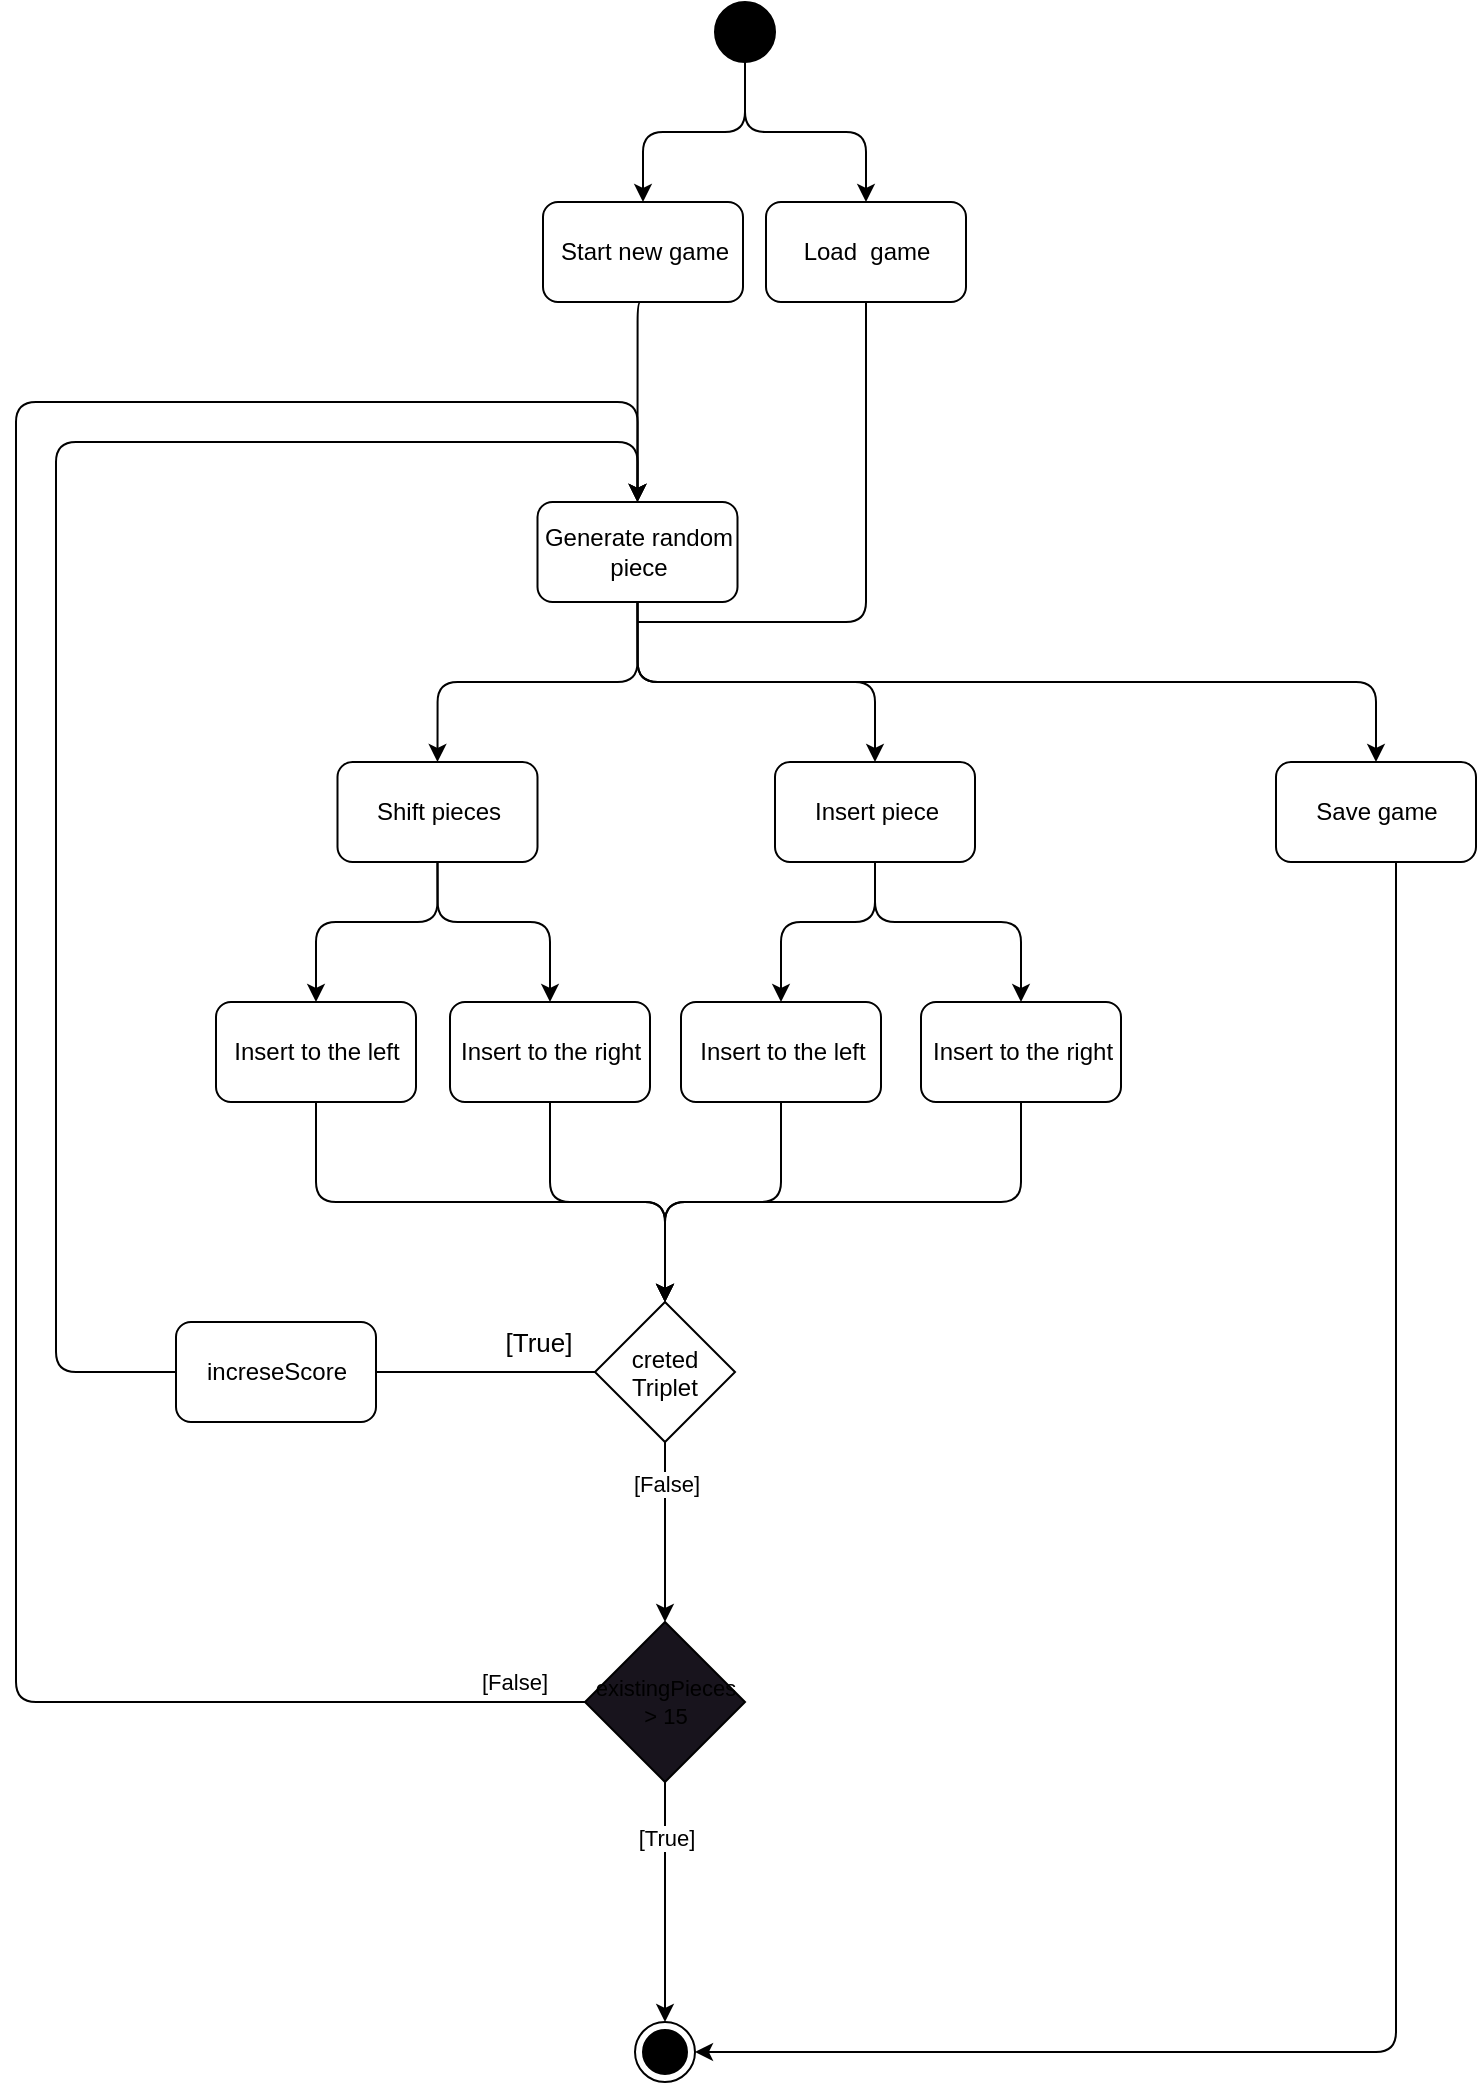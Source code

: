 <mxfile>
    <diagram id="9pRPVDFO2S-TlXPmKw_i" name="Page-1">
        <mxGraphModel dx="641" dy="578" grid="1" gridSize="10" guides="1" tooltips="1" connect="1" arrows="1" fold="1" page="1" pageScale="1" pageWidth="850" pageHeight="1100" math="0" shadow="0">
            <root>
                <mxCell id="0"/>
                <mxCell id="1" parent="0"/>
                <mxCell id="49" value="" style="edgeStyle=orthogonalEdgeStyle;html=1;fontSize=13;exitX=0.5;exitY=1;exitDx=0;exitDy=0;" edge="1" parent="1" source="2" target="4">
                    <mxGeometry relative="1" as="geometry"/>
                </mxCell>
                <mxCell id="50" style="edgeStyle=orthogonalEdgeStyle;html=1;entryX=0.5;entryY=0;entryDx=0;entryDy=0;fontSize=13;exitX=0.5;exitY=1;exitDx=0;exitDy=0;" edge="1" parent="1" source="2" target="3">
                    <mxGeometry relative="1" as="geometry"/>
                </mxCell>
                <mxCell id="2" value="" style="ellipse;fillColor=strokeColor;" parent="1" vertex="1">
                    <mxGeometry x="399.5" y="20" width="30" height="30" as="geometry"/>
                </mxCell>
                <mxCell id="10" style="edgeStyle=orthogonalEdgeStyle;html=1;entryX=0.5;entryY=0;entryDx=0;entryDy=0;exitX=0.5;exitY=1;exitDx=0;exitDy=0;" edge="1" parent="1" source="3" target="7">
                    <mxGeometry relative="1" as="geometry">
                        <mxPoint x="340" y="180" as="sourcePoint"/>
                        <Array as="points">
                            <mxPoint x="361" y="170"/>
                        </Array>
                    </mxGeometry>
                </mxCell>
                <mxCell id="3" value="Start new game" style="html=1;dashed=0;whitespace=wrap;rounded=1;glass=0;shadow=0;" parent="1" vertex="1">
                    <mxGeometry x="313.5" y="120" width="100" height="50" as="geometry"/>
                </mxCell>
                <mxCell id="21" style="edgeStyle=orthogonalEdgeStyle;html=1;endArrow=none;endFill=0;exitX=0.5;exitY=1;exitDx=0;exitDy=0;" edge="1" parent="1" source="4">
                    <mxGeometry relative="1" as="geometry">
                        <mxPoint x="456.802" y="170" as="sourcePoint"/>
                        <mxPoint x="361" y="330" as="targetPoint"/>
                        <Array as="points">
                            <mxPoint x="475" y="330"/>
                        </Array>
                    </mxGeometry>
                </mxCell>
                <mxCell id="4" value="Load&amp;nbsp; game" style="html=1;dashed=0;whitespace=wrap;rounded=1;glass=0;shadow=0;" parent="1" vertex="1">
                    <mxGeometry x="425" y="120" width="100" height="50" as="geometry"/>
                </mxCell>
                <mxCell id="11" style="edgeStyle=orthogonalEdgeStyle;html=1;entryX=0.5;entryY=0;entryDx=0;entryDy=0;exitX=0.5;exitY=1;exitDx=0;exitDy=0;" edge="1" parent="1" source="7" target="8">
                    <mxGeometry relative="1" as="geometry">
                        <mxPoint x="307.571" y="320" as="sourcePoint"/>
                        <mxPoint x="307.5" y="390" as="targetPoint"/>
                    </mxGeometry>
                </mxCell>
                <mxCell id="12" style="edgeStyle=orthogonalEdgeStyle;html=1;entryX=0.5;entryY=0;entryDx=0;entryDy=0;exitX=0.5;exitY=1;exitDx=0;exitDy=0;" edge="1" parent="1" source="7" target="9">
                    <mxGeometry relative="1" as="geometry">
                        <mxPoint x="307.5" y="320" as="sourcePoint"/>
                        <mxPoint x="442.5" y="390" as="targetPoint"/>
                        <Array as="points">
                            <mxPoint x="361" y="360"/>
                            <mxPoint x="479" y="360"/>
                        </Array>
                    </mxGeometry>
                </mxCell>
                <mxCell id="46" value="" style="edgeStyle=orthogonalEdgeStyle;html=1;fontSize=13;entryX=0.5;entryY=0;entryDx=0;entryDy=0;exitX=0.5;exitY=1;exitDx=0;exitDy=0;" edge="1" parent="1" source="7" target="47">
                    <mxGeometry relative="1" as="geometry">
                        <mxPoint x="660.077" y="390" as="targetPoint"/>
                    </mxGeometry>
                </mxCell>
                <mxCell id="7" value="Generate random &lt;br&gt;piece" style="html=1;dashed=0;whitespace=wrap;rounded=1;glass=0;shadow=0;" vertex="1" parent="1">
                    <mxGeometry x="310.75" y="270" width="100" height="50" as="geometry"/>
                </mxCell>
                <mxCell id="20" style="edgeStyle=orthogonalEdgeStyle;html=1;entryX=0.5;entryY=0;entryDx=0;entryDy=0;exitX=0.5;exitY=1;exitDx=0;exitDy=0;" edge="1" parent="1" source="8" target="19">
                    <mxGeometry relative="1" as="geometry">
                        <Array as="points">
                            <mxPoint x="261" y="480"/>
                            <mxPoint x="200" y="480"/>
                        </Array>
                    </mxGeometry>
                </mxCell>
                <mxCell id="8" value="Shift pieces" style="html=1;dashed=0;whitespace=wrap;rounded=1;glass=0;shadow=0;" vertex="1" parent="1">
                    <mxGeometry x="210.75" y="400" width="100" height="50" as="geometry"/>
                </mxCell>
                <mxCell id="15" style="edgeStyle=orthogonalEdgeStyle;html=1;exitX=0.5;exitY=1;exitDx=0;exitDy=0;entryX=0.5;entryY=0;entryDx=0;entryDy=0;" edge="1" parent="1" source="9" target="14">
                    <mxGeometry relative="1" as="geometry">
                        <Array as="points">
                            <mxPoint x="480" y="480"/>
                            <mxPoint x="433" y="480"/>
                        </Array>
                    </mxGeometry>
                </mxCell>
                <mxCell id="16" style="edgeStyle=orthogonalEdgeStyle;html=1;entryX=0.5;entryY=0;entryDx=0;entryDy=0;" edge="1" parent="1" source="9" target="13">
                    <mxGeometry relative="1" as="geometry">
                        <Array as="points">
                            <mxPoint x="480" y="480"/>
                            <mxPoint x="553" y="480"/>
                        </Array>
                    </mxGeometry>
                </mxCell>
                <mxCell id="9" value="Insert piece" style="html=1;dashed=0;whitespace=wrap;rounded=1;glass=0;shadow=0;" vertex="1" parent="1">
                    <mxGeometry x="429.5" y="400" width="100" height="50" as="geometry"/>
                </mxCell>
                <mxCell id="26" style="edgeStyle=orthogonalEdgeStyle;html=1;entryX=0.5;entryY=0;entryDx=0;entryDy=0;" edge="1" parent="1" source="13" target="22">
                    <mxGeometry relative="1" as="geometry">
                        <Array as="points">
                            <mxPoint x="416" y="620"/>
                            <mxPoint x="115" y="620"/>
                        </Array>
                    </mxGeometry>
                </mxCell>
                <mxCell id="13" value="Insert to the right" style="html=1;dashed=0;whitespace=wrap;rounded=1;glass=0;shadow=0;" vertex="1" parent="1">
                    <mxGeometry x="502.5" y="520" width="100" height="50" as="geometry"/>
                </mxCell>
                <mxCell id="25" style="edgeStyle=orthogonalEdgeStyle;html=1;entryX=0.5;entryY=0;entryDx=0;entryDy=0;" edge="1" parent="1" source="14" target="22">
                    <mxGeometry relative="1" as="geometry">
                        <mxPoint x="120" y="650" as="targetPoint"/>
                        <Array as="points">
                            <mxPoint x="433" y="620"/>
                            <mxPoint x="374" y="620"/>
                        </Array>
                    </mxGeometry>
                </mxCell>
                <mxCell id="14" value="Insert to the left" style="html=1;dashed=0;whitespace=wrap;rounded=1;glass=0;shadow=0;" vertex="1" parent="1">
                    <mxGeometry x="382.5" y="520" width="100" height="50" as="geometry"/>
                </mxCell>
                <mxCell id="17" style="edgeStyle=orthogonalEdgeStyle;html=1;entryX=0.5;entryY=0;entryDx=0;entryDy=0;exitX=0.5;exitY=1;exitDx=0;exitDy=0;" edge="1" parent="1" target="18" source="8">
                    <mxGeometry relative="1" as="geometry">
                        <mxPoint x="260" y="580" as="sourcePoint"/>
                        <Array as="points">
                            <mxPoint x="261" y="480"/>
                            <mxPoint x="317" y="480"/>
                        </Array>
                    </mxGeometry>
                </mxCell>
                <mxCell id="24" style="edgeStyle=orthogonalEdgeStyle;html=1;entryX=0.5;entryY=0;entryDx=0;entryDy=0;" edge="1" parent="1" source="18" target="22">
                    <mxGeometry relative="1" as="geometry">
                        <mxPoint x="120" y="670" as="targetPoint"/>
                        <Array as="points">
                            <mxPoint x="317" y="620"/>
                            <mxPoint x="375" y="620"/>
                        </Array>
                    </mxGeometry>
                </mxCell>
                <mxCell id="18" value="Insert to the right" style="html=1;dashed=0;whitespace=wrap;rounded=1;glass=0;shadow=0;" vertex="1" parent="1">
                    <mxGeometry x="267" y="520" width="100" height="50" as="geometry"/>
                </mxCell>
                <mxCell id="23" style="edgeStyle=orthogonalEdgeStyle;html=1;entryX=0.5;entryY=0;entryDx=0;entryDy=0;" edge="1" parent="1" source="19" target="22">
                    <mxGeometry relative="1" as="geometry">
                        <Array as="points">
                            <mxPoint x="200" y="620"/>
                            <mxPoint x="375" y="620"/>
                        </Array>
                    </mxGeometry>
                </mxCell>
                <mxCell id="19" value="Insert to the left" style="html=1;dashed=0;whitespace=wrap;rounded=1;glass=0;shadow=0;" vertex="1" parent="1">
                    <mxGeometry x="150" y="520" width="100" height="50" as="geometry"/>
                </mxCell>
                <mxCell id="27" style="edgeStyle=orthogonalEdgeStyle;html=1;entryX=0.5;entryY=0;entryDx=0;entryDy=0;exitX=0;exitY=0.5;exitDx=0;exitDy=0;" edge="1" parent="1" source="57" target="7">
                    <mxGeometry relative="1" as="geometry">
                        <mxPoint x="10" y="260" as="targetPoint"/>
                        <mxPoint x="120" y="700" as="sourcePoint"/>
                        <Array as="points">
                            <mxPoint x="70" y="705"/>
                            <mxPoint x="70" y="240"/>
                            <mxPoint x="361" y="240"/>
                        </Array>
                    </mxGeometry>
                </mxCell>
                <mxCell id="30" value="" style="edgeStyle=orthogonalEdgeStyle;html=1;" edge="1" parent="1" source="22" target="29">
                    <mxGeometry relative="1" as="geometry"/>
                </mxCell>
                <mxCell id="36" value="[False]" style="edgeLabel;html=1;align=center;verticalAlign=middle;resizable=0;points=[];" vertex="1" connectable="0" parent="30">
                    <mxGeometry x="-0.726" y="-3" relative="1" as="geometry">
                        <mxPoint x="3" y="8" as="offset"/>
                    </mxGeometry>
                </mxCell>
                <mxCell id="22" value="creted&#10;Triplet" style="rhombus;" vertex="1" parent="1">
                    <mxGeometry x="339.5" y="670" width="70" height="70" as="geometry"/>
                </mxCell>
                <mxCell id="34" style="edgeStyle=orthogonalEdgeStyle;html=1;entryX=0.5;entryY=0;entryDx=0;entryDy=0;" edge="1" parent="1" source="29" target="7">
                    <mxGeometry relative="1" as="geometry">
                        <Array as="points">
                            <mxPoint x="50" y="870"/>
                            <mxPoint x="50" y="220"/>
                            <mxPoint x="361" y="220"/>
                        </Array>
                    </mxGeometry>
                </mxCell>
                <mxCell id="35" value="[False]" style="edgeLabel;html=1;align=center;verticalAlign=middle;resizable=0;points=[];" vertex="1" connectable="0" parent="34">
                    <mxGeometry x="-0.952" y="1" relative="1" as="geometry">
                        <mxPoint x="-5" y="-11" as="offset"/>
                    </mxGeometry>
                </mxCell>
                <mxCell id="40" style="edgeStyle=orthogonalEdgeStyle;html=1;entryX=0.5;entryY=0;entryDx=0;entryDy=0;" edge="1" parent="1" source="29" target="39">
                    <mxGeometry relative="1" as="geometry"/>
                </mxCell>
                <mxCell id="41" value="[True]" style="edgeLabel;html=1;align=center;verticalAlign=middle;resizable=0;points=[];" vertex="1" connectable="0" parent="40">
                    <mxGeometry x="-0.683" y="-1" relative="1" as="geometry">
                        <mxPoint x="1" y="9" as="offset"/>
                    </mxGeometry>
                </mxCell>
                <mxCell id="29" value="existingPieces &amp;gt; 15" style="rhombus;whiteSpace=wrap;html=1;fillColor=rgb(24, 20, 29);fontSize=11;" vertex="1" parent="1">
                    <mxGeometry x="334.5" y="830" width="80" height="80" as="geometry"/>
                </mxCell>
                <mxCell id="39" value="" style="ellipse;html=1;shape=endState;fillColor=strokeColor;" vertex="1" parent="1">
                    <mxGeometry x="359.5" y="1030" width="30" height="30" as="geometry"/>
                </mxCell>
                <mxCell id="48" style="edgeStyle=orthogonalEdgeStyle;html=1;entryX=1;entryY=0.5;entryDx=0;entryDy=0;fontSize=13;" edge="1" parent="1" source="47" target="39">
                    <mxGeometry relative="1" as="geometry">
                        <Array as="points">
                            <mxPoint x="740" y="1045"/>
                        </Array>
                    </mxGeometry>
                </mxCell>
                <mxCell id="47" value="Save game" style="html=1;dashed=0;whitespace=wrap;rounded=1;glass=0;shadow=0;" vertex="1" parent="1">
                    <mxGeometry x="680" y="400" width="100" height="50" as="geometry"/>
                </mxCell>
                <mxCell id="58" style="edgeStyle=orthogonalEdgeStyle;html=1;entryX=0;entryY=0.5;entryDx=0;entryDy=0;fontSize=13;endArrow=none;endFill=0;" edge="1" parent="1" source="57" target="22">
                    <mxGeometry relative="1" as="geometry"/>
                </mxCell>
                <mxCell id="60" value="[True]" style="edgeLabel;html=1;align=center;verticalAlign=middle;resizable=0;points=[];fontSize=13;" vertex="1" connectable="0" parent="58">
                    <mxGeometry x="0.66" y="-2" relative="1" as="geometry">
                        <mxPoint x="-10" y="-17" as="offset"/>
                    </mxGeometry>
                </mxCell>
                <mxCell id="57" value="increseScore" style="html=1;dashed=0;whitespace=wrap;rounded=1;glass=0;shadow=0;" vertex="1" parent="1">
                    <mxGeometry x="130" y="680" width="100" height="50" as="geometry"/>
                </mxCell>
            </root>
        </mxGraphModel>
    </diagram>
</mxfile>
